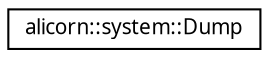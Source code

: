 digraph "Иерархия классов. Графический вид."
{
 // INTERACTIVE_SVG=YES
  edge [fontname="Verdana",fontsize="10",labelfontname="Verdana",labelfontsize="10"];
  node [fontname="Verdana",fontsize="10",shape=record];
  rankdir="LR";
  Node1 [label="alicorn::system::Dump",height=0.2,width=0.4,color="black", fillcolor="white", style="filled",URL="$a00082.html",tooltip="Класс создания дампа программы при ее \"падении\". "];
}
